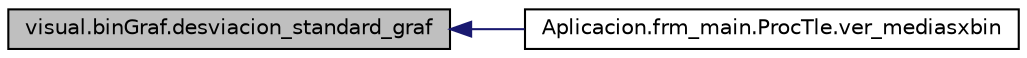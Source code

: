 digraph G
{
  edge [fontname="Helvetica",fontsize="10",labelfontname="Helvetica",labelfontsize="10"];
  node [fontname="Helvetica",fontsize="10",shape=record];
  rankdir="LR";
  Node1 [label="visual.binGraf.desviacion_standard_graf",height=0.2,width=0.4,color="black", fillcolor="grey75", style="filled" fontcolor="black"];
  Node1 -> Node2 [dir="back",color="midnightblue",fontsize="10",style="solid"];
  Node2 [label="Aplicacion.frm_main.ProcTle.ver_mediasxbin",height=0.2,width=0.4,color="black", fillcolor="white", style="filled",URL="$class_aplicacion_1_1frm__main_1_1_proc_tle.html#a1e55b3bd59f3d4eb73585631bf02f225"];
}
